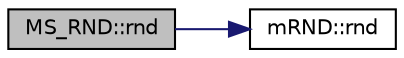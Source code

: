 digraph "MS_RND::rnd"
{
  edge [fontname="Helvetica",fontsize="10",labelfontname="Helvetica",labelfontsize="10"];
  node [fontname="Helvetica",fontsize="10",shape=record];
  rankdir="LR";
  Node1 [label="MS_RND::rnd",height=0.2,width=0.4,color="black", fillcolor="grey75", style="filled", fontcolor="black"];
  Node1 -> Node2 [color="midnightblue",fontsize="10",style="solid",fontname="Helvetica"];
  Node2 [label="mRND::rnd",height=0.2,width=0.4,color="black", fillcolor="white", style="filled",URL="$classmRND.html#af757c98d18750ecf464a2748f4958ea1"];
}
